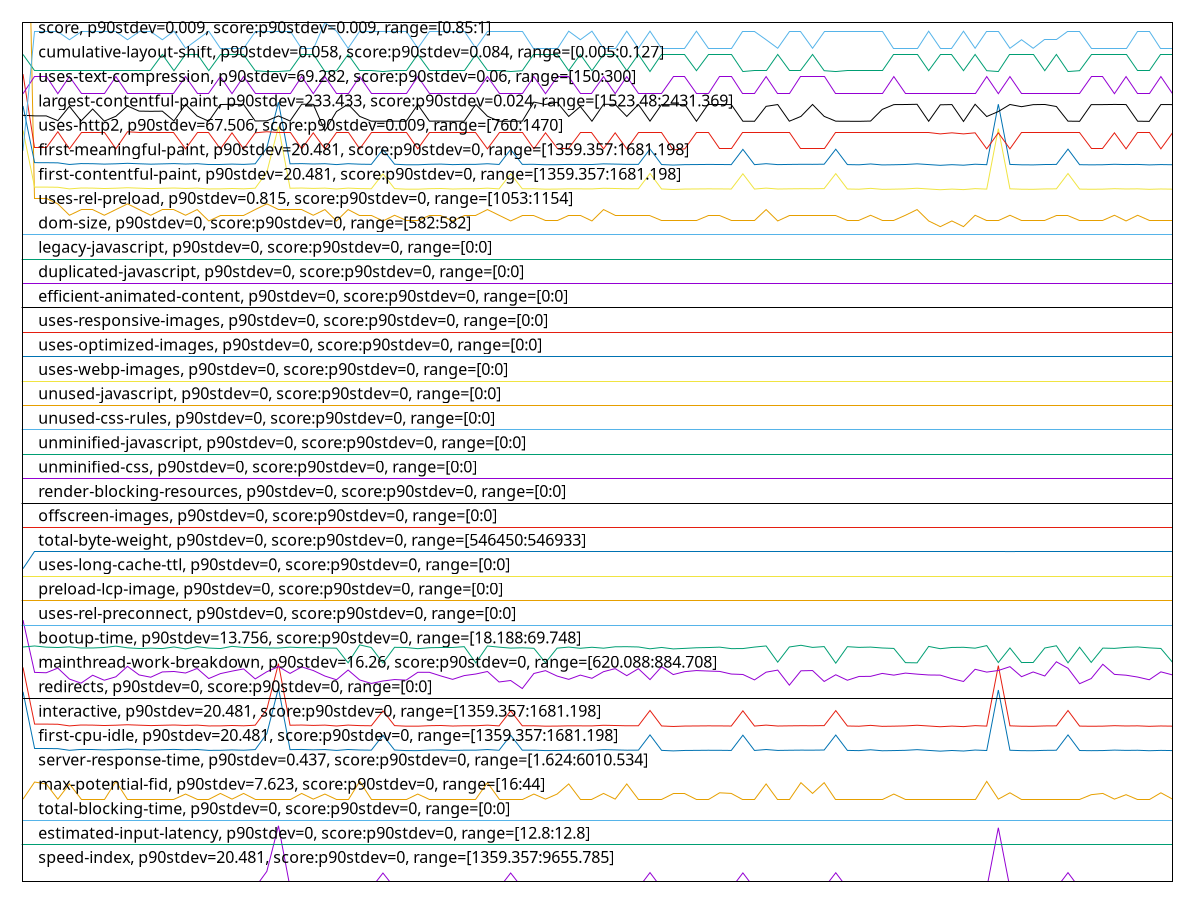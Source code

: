 reset

$speedIndexP90Stdev20481ScoreP90Stdev0Range13593579655785 <<EOF
0 66.33601141217463
1 -0.19239917115129934
2 -0.19397024647502015
3 -0.20009310291302285
4 -0.26690235816686503
5 -0.23048569962790033
6 -0.23537964745379014
7 -0.25196027521840136
8 -0.23910010803634485
9 -0.21959660547468296
10 -0.23766638132221019
11 -0.2544012250695218
12 -0.2426494852630956
13 -0.230596542365463
14 -0.24869764333447542
15 -0.23512663685717783
16 -0.2693119828964985
17 -0.26654814333160814
18 -0.2511506413092448
19 -0.2640373143633319
20 -0.23878685682149126
21 0.41427124382050273
22 2.283469355133697
23 -0.2397531163380755
24 -0.23197243808608548
25 -0.2473313861127746
26 -0.23529531058824915
27 -0.2715408857714099
28 -0.23434109919531743
29 -0.25508555849273584
30 -0.2621264819527305
31 0.34660496537115293
32 -0.25597471001797345
33 -0.2790083128085481
34 -0.27974806760054527
35 -0.25907830666974085
36 -0.2512108819274861
37 -0.2728637697479819
38 -0.2617047976250433
39 -0.2614276907811366
40 -0.2365965079422523
41 -0.2666493475702527
42 0.3480386920852876
43 -0.26174576124544835
44 -0.26045179276563246
45 -0.27878903695815005
46 -0.275198696110996
47 -0.26387827913117334
48 -0.26580356929015103
49 -0.26831439825843084
50 -0.24124708367044612
51 -0.2514036519058571
52 -0.2630855125951257
53 -0.26185419435828194
54 0.36448438086504
55 -0.26986378695958635
56 -0.2910540268319899
57 -0.27358424754214283
58 -0.2700276414412013
59 -0.26548790845057013
60 -0.2674638007288692
61 -0.2726372650233948
62 0.3518900756114878
63 -0.27379147526889014
64 -0.23505916736474575
65 -0.2723432908063792
66 -0.26503489900139776
67 -0.25980119408863267
68 -0.26123492080276556
69 -0.2555602545644753
70 0.3584683511233884
71 -0.2713577542919605
72 -0.28044444914741007
73 -0.24560850443108606
74 -0.28572875617949656
75 -0.27818663077574257
76 -0.2678180155641261
77 -0.24061335236655346
78 -0.2712758270511504
79 -0.3015840869004922
80 -0.2746974941672331
81 -0.29673110269500924
82 -0.25646627346281825
83 -0.2756902595558426
84 2.202281065909885
85 -0.26457225105330906
86 -0.28071432711712774
87 -0.28411671723537246
88 -0.26911921291812746
89 -0.26508550112072093
90 0.36296631728537143
91 -0.2758878487836718
92 -0.28213600570761344
93 -0.27746374335685076
94 -0.25889035594083154
95 -0.2708059502288709
96 -0.2651987534830127
97 -0.28440105295347173
98 -0.2705481203828022
99 -0.27805892066507276
EOF

$estimatedInputLatencyP90Stdev0ScoreP90Stdev0Range128128 <<EOF
0 1.5000000000001847
1 1.5000000000001847
2 1.5000000000001847
3 1.5000000000001847
4 1.5000000000001847
5 1.5000000000001847
6 1.5000000000001847
7 1.5000000000001847
8 1.5000000000001847
9 1.5000000000001847
10 1.5000000000001847
11 1.5000000000001847
12 1.5000000000001847
13 1.5000000000001847
14 1.5000000000001847
15 1.5000000000001847
16 1.5000000000001847
17 1.5000000000001847
18 1.5000000000001847
19 1.5000000000001847
20 1.5000000000001847
21 1.5000000000001847
22 1.5000000000001847
23 1.5000000000001847
24 1.5000000000001847
25 1.5000000000001847
26 1.5000000000001847
27 1.5000000000001847
28 1.5000000000001847
29 1.5000000000001847
30 1.5000000000001847
31 1.5000000000001847
32 1.5000000000001847
33 1.5000000000001847
34 1.5000000000001847
35 1.5000000000001847
36 1.5000000000001847
37 1.5000000000001847
38 1.5000000000001847
39 1.5000000000001847
40 1.5000000000001847
41 1.5000000000001847
42 1.5000000000001847
43 1.5000000000001847
44 1.5000000000001847
45 1.5000000000001847
46 1.5000000000001847
47 1.5000000000001847
48 1.5000000000001847
49 1.5000000000001847
50 1.5000000000001847
51 1.5000000000001847
52 1.5000000000001847
53 1.5000000000001847
54 1.5000000000001847
55 1.5000000000001847
56 1.5000000000001847
57 1.5000000000001847
58 1.5000000000001847
59 1.5000000000001847
60 1.5000000000001847
61 1.5000000000001847
62 1.5000000000001847
63 1.5000000000001847
64 1.5000000000001847
65 1.5000000000001847
66 1.5000000000001847
67 1.5000000000001847
68 1.5000000000001847
69 1.5000000000001847
70 1.5000000000001847
71 1.5000000000001847
72 1.5000000000001847
73 1.5000000000001847
74 1.5000000000001847
75 1.5000000000001847
76 1.5000000000001847
77 1.5000000000001847
78 1.5000000000001847
79 1.5000000000001847
80 1.5000000000001847
81 1.5000000000001847
82 1.5000000000001847
83 1.5000000000001847
84 1.5000000000001847
85 1.5000000000001847
86 1.5000000000001847
87 1.5000000000001847
88 1.5000000000001847
89 1.5000000000001847
90 1.5000000000001847
91 1.5000000000001847
92 1.5000000000001847
93 1.5000000000001847
94 1.5000000000001847
95 1.5000000000001847
96 1.5000000000001847
97 1.5000000000001847
98 1.5000000000001847
99 1.5000000000001847
EOF

$totalBlockingTimeP90Stdev0ScoreP90Stdev0Range00 <<EOF
0 2.5
1 2.5
2 2.5
3 2.5
4 2.5
5 2.5
6 2.5
7 2.5
8 2.5
9 2.5
10 2.5
11 2.5
12 2.5
13 2.5
14 2.5
15 2.5
16 2.5
17 2.5
18 2.5
19 2.5
20 2.5
21 2.5
22 2.5
23 2.5
24 2.5
25 2.5
26 2.5
27 2.5
28 2.5
29 2.5
30 2.5
31 2.5
32 2.5
33 2.5
34 2.5
35 2.5
36 2.5
37 2.5
38 2.5
39 2.5
40 2.5
41 2.5
42 2.5
43 2.5
44 2.5
45 2.5
46 2.5
47 2.5
48 2.5
49 2.5
50 2.5
51 2.5
52 2.5
53 2.5
54 2.5
55 2.5
56 2.5
57 2.5
58 2.5
59 2.5
60 2.5
61 2.5
62 2.5
63 2.5
64 2.5
65 2.5
66 2.5
67 2.5
68 2.5
69 2.5
70 2.5
71 2.5
72 2.5
73 2.5
74 2.5
75 2.5
76 2.5
77 2.5
78 2.5
79 2.5
80 2.5
81 2.5
82 2.5
83 2.5
84 2.5
85 2.5
86 2.5
87 2.5
88 2.5
89 2.5
90 2.5
91 2.5
92 2.5
93 2.5
94 2.5
95 2.5
96 2.5
97 2.5
98 2.5
99 2.5
EOF

$maxPotentialFidP90Stdev7623ScoreP90Stdev0Range1644 <<EOF
0 3.3750370370370373
1 4.075037037037037
2 3.997259259259259
3 3.3750370370370373
4 3.997259259259259
5 3.3750370370370373
6 3.3750370370370373
7 3.3750370370370373
8 4.100962962962963
9 3.3750370370370373
10 3.3750370370370373
11 3.3750370370370373
12 3.3750370370370373
13 3.3750370370370373
14 3.5824444444444445
15 3.3750370370370373
16 3.3750370370370373
17 3.6083703703703702
18 3.3750370370370373
19 3.6083703703703702
20 3.3750370370370373
21 3.3750370370370373
22 3.3750370370370373
23 3.3750370370370373
24 3.6083703703703702
25 3.3750370370370373
26 3.5824444444444445
27 3.3750370370370373
28 3.3750370370370373
29 4.100962962962963
30 3.3750370370370373
31 3.3750370370370373
32 3.3750370370370373
33 3.3750370370370373
34 3.5824444444444445
35 3.3750370370370373
36 3.3750370370370373
37 3.3750370370370373
38 3.3750370370370373
39 3.3750370370370373
40 4.049111111111111
41 3.3750370370370373
42 3.3750370370370373
43 3.3750370370370373
44 3.5824444444444445
45 3.3750370370370373
46 3.5824444444444445
47 3.997259259259259
48 3.3750370370370373
49 3.3750370370370373
50 3.6083703703703702
51 3.3750370370370373
52 3.997259259259259
53 3.3750370370370373
54 3.3750370370370373
55 3.3750370370370373
56 3.6083703703703702
57 3.6083703703703702
58 3.3750370370370373
59 3.3750370370370373
60 3.6342962962962964
61 3.6083703703703702
62 3.3750370370370373
63 3.3750370370370373
64 3.997259259259259
65 3.3750370370370373
66 3.3750370370370373
67 4.049111111111111
68 3.6083703703703702
69 4.049111111111111
70 3.3750370370370373
71 3.3750370370370373
72 3.3750370370370373
73 3.3750370370370373
74 3.3750370370370373
75 3.5824444444444445
76 3.3750370370370373
77 3.3750370370370373
78 3.3750370370370373
79 3.3750370370370373
80 3.3750370370370373
81 3.3750370370370373
82 3.3750370370370373
83 4.100962962962963
84 3.3750370370370373
85 3.6342962962962964
86 3.3750370370370373
87 3.3750370370370373
88 3.3750370370370373
89 3.3750370370370373
90 3.3750370370370373
91 3.3750370370370373
92 3.5565185185185184
93 3.6083703703703702
94 3.3750370370370373
95 3.5565185185185184
96 3.3750370370370373
97 3.3750370370370373
98 3.6342962962962964
99 3.3750370370370373
EOF

$serverResponseTimeP90Stdev0437ScoreP90Stdev0Range16246010534 <<EOF
0 2309.967593023255
1 -18.802174418604647
2 -18.334344961240305
3 -18.501399224806196
4 -18.819616279069763
5 -18.929693798449605
6 -18.715740310077514
7 -18.51767829457364
8 -18.859151162790692
9 -18.822329457364336
10 -18.8920968992248
11 -18.370779069767437
12 -18.78395736434108
13 -18.61380232558139
14 -18.80488759689922
15 -18.764189922480615
16 -18.38008139534883
17 -18.90721317829457
18 -18.61690310077519
19 -18.932019379844956
20 -18.868453488372086
21 -18.730081395348833
22 -18.700624031007745
23 -18.813414728682165
24 -18.958763565891466
25 -18.459151162790693
26 -18.914965116279063
27 -18.980081395348833
28 -19.020779069767435
29 -18.792484496124025
30 -18.654499999999995
31 -18.768841085271312
32 -18.65023643410852
33 -18.42698062015503
34 -18.844810077519373
35 -18.601399224806194
36 -18.6405465116279
37 -18.397910852713174
38 -19.030468992248057
39 -18.92271705426356
40 -18.95411240310077
41 -18.474655038759686
42 -18.804499999999994
43 -18.94791085271317
44 -18.947523255813948
45 -18.717678294573638
46 -18.67814341085271
47 -18.60411240310077
48 -19.008763565891467
49 -18.85953875968992
50 -18.86380232558139
51 -18.882794573643405
52 -18.80488759689922
53 -18.88550775193798
54 -18.946360465116275
55 -18.604887596899218
56 -18.67194186046511
57 -18.847910852713174
58 -18.95992635658914
59 -18.77659302325581
60 -18.82930620155038
61 -18.207600775193793
62 -18.76767829457364
63 -18.21147674418604
64 -18.697523255813948
65 -18.90101162790697
66 -18.826593023255807
67 -18.944422480620148
68 -18.97504263565891
69 -18.908375968992242
70 -18.93550775193798
71 -18.673879844961235
72 -18.778918604651157
73 -19.05023643410852
74 -18.931244186046506
75 -19.034344961240304
76 -18.72194186046511
77 -19.02194186046511
78 -19.029693798449607
79 -18.735120155038754
80 -18.952174418604645
81 -18.933569767441856
82 -18.80023643410852
83 -18.6436472868217
84 -18.806825581395344
85 -18.502949612403096
86 -18.945585271317825
87 -18.932019379844956
88 -18.8467480620155
89 -18.91884108527131
90 -18.573879844961233
91 -18.686670542635653
92 -18.845585271317823
93 -18.85798837209302
94 -18.971554263565885
95 -18.910701550387593
96 -19.067290697674412
97 -18.72504263565891
98 -19.04442248062015
99 -19.03318217054263
EOF

$firstCpuIdleP90Stdev20481ScoreP90Stdev0Range13593571681198 <<EOF
0 7.77198094904792
1 5.449661742617657
2 5.448090667293936
3 5.4419678108559335
4 5.375158555602091
5 5.411575214141056
6 5.406681266315166
7 5.390100638550555
8 5.4029608057326115
9 5.422464308294273
10 5.404394532446746
11 5.387659688699435
12 5.399411428505861
13 5.411464371403493
14 5.393363270434481
15 5.4069342769117785
16 5.372748930872458
17 5.375512770437348
18 5.3909102724597115
19 5.3780235994056245
20 5.403274056947465
21 6.056332157589459
22 7.925530268902653
23 5.402307797430881
24 5.410088475682871
25 5.394729527656182
26 5.406765603180707
27 5.3705200279975465
28 5.407719814573639
29 5.3869753552762205
30 5.379934431816226
31 5.988665879140109
32 5.386086203750983
33 5.363052600960408
34 5.362312846168411
35 5.3829826070992155
36 5.39085003184147
37 5.3691971440209745
38 5.380356116143913
39 5.38063322298782
40 5.405464405826704
41 5.375411566198704
42 5.990099605854244
43 5.380315152523508
44 5.381609121003324
45 5.363271876810806
46 5.36686221765796
47 5.378182634637783
48 5.376257344478805
49 5.3737465155105255
50 5.40081383009851
51 5.390657261863099
52 5.378975401173831
53 5.380206719410674
54 6.006545294633996
55 5.37219712680937
56 5.3510068869369665
57 5.3684766662268135
58 5.372033272327755
59 5.376573005318386
60 5.374597113040087
61 5.3694236487455616
62 5.993950989380444
63 5.368269438500066
64 5.407001746404211
65 5.369717622962577
66 5.377026014767559
67 5.382259719680324
68 5.380825992966191
69 5.386500659204481
70 6.000529264892345
71 5.370703159476996
72 5.361616464621546
73 5.39645240933787
74 5.35633215758946
75 5.363874282993214
76 5.37424289820483
77 5.401447561402403
78 5.370785086717806
79 5.340476826868464
80 5.367363419601723
81 5.345329811073947
82 5.385594640306138
83 5.366370654213114
84 7.844341979678841
85 5.377488662715647
86 5.361346586651829
87 5.357944196533584
88 5.372941700850829
89 5.376975412648235
90 6.005027231054328
91 5.366173064985285
92 5.359924908061343
93 5.364597170412106
94 5.383170557828125
95 5.3712549635400855
96 5.376862160285944
97 5.357659860815485
98 5.371512793386154
99 5.364001993103884
EOF

$interactiveP90Stdev20481ScoreP90Stdev0Range13593571681198 <<EOF
0 8.77198094904792
1 6.449661742617657
2 6.448090667293936
3 6.4419678108559335
4 6.375158555602091
5 6.411575214141056
6 6.406681266315166
7 6.390100638550555
8 6.4029608057326115
9 6.422464308294273
10 6.404394532446746
11 6.387659688699435
12 6.399411428505861
13 6.411464371403493
14 6.393363270434481
15 6.4069342769117785
16 6.372748930872458
17 6.375512770437348
18 6.3909102724597115
19 6.3780235994056245
20 6.403274056947465
21 7.056332157589459
22 8.925530268902653
23 6.402307797430881
24 6.410088475682871
25 6.394729527656182
26 6.406765603180707
27 6.3705200279975465
28 6.407719814573639
29 6.3869753552762205
30 6.379934431816226
31 6.988665879140109
32 6.386086203750983
33 6.363052600960408
34 6.362312846168411
35 6.3829826070992155
36 6.39085003184147
37 6.3691971440209745
38 6.380356116143913
39 6.38063322298782
40 6.405464405826704
41 6.375411566198704
42 6.990099605854244
43 6.380315152523508
44 6.381609121003324
45 6.363271876810806
46 6.36686221765796
47 6.378182634637783
48 6.376257344478805
49 6.3737465155105255
50 6.40081383009851
51 6.390657261863099
52 6.378975401173831
53 6.380206719410674
54 7.006545294633996
55 6.37219712680937
56 6.3510068869369665
57 6.3684766662268135
58 6.372033272327755
59 6.376573005318386
60 6.374597113040087
61 6.3694236487455616
62 6.993950989380444
63 6.368269438500066
64 6.407001746404211
65 6.369717622962577
66 6.377026014767559
67 6.382259719680324
68 6.380825992966191
69 6.386500659204481
70 7.000529264892345
71 6.370703159476996
72 6.361616464621546
73 6.39645240933787
74 6.35633215758946
75 6.363874282993214
76 6.37424289820483
77 6.401447561402403
78 6.370785086717806
79 6.340476826868464
80 6.367363419601723
81 6.345329811073947
82 6.385594640306138
83 6.366370654213114
84 8.844341979678841
85 6.377488662715647
86 6.361346586651829
87 6.357944196533584
88 6.372941700850829
89 6.376975412648235
90 7.005027231054328
91 6.366173064985285
92 6.359924908061343
93 6.364597170412106
94 6.383170557828125
95 6.3712549635400855
96 6.376862160285944
97 6.357659860815485
98 6.371512793386154
99 6.364001993103884
EOF

$redirectsP90Stdev0ScoreP90Stdev0Range00 <<EOF
0 7.5
1 7.5
2 7.5
3 7.5
4 7.5
5 7.5
6 7.5
7 7.5
8 7.5
9 7.5
10 7.5
11 7.5
12 7.5
13 7.5
14 7.5
15 7.5
16 7.5
17 7.5
18 7.5
19 7.5
20 7.5
21 7.5
22 7.5
23 7.5
24 7.5
25 7.5
26 7.5
27 7.5
28 7.5
29 7.5
30 7.5
31 7.5
32 7.5
33 7.5
34 7.5
35 7.5
36 7.5
37 7.5
38 7.5
39 7.5
40 7.5
41 7.5
42 7.5
43 7.5
44 7.5
45 7.5
46 7.5
47 7.5
48 7.5
49 7.5
50 7.5
51 7.5
52 7.5
53 7.5
54 7.5
55 7.5
56 7.5
57 7.5
58 7.5
59 7.5
60 7.5
61 7.5
62 7.5
63 7.5
64 7.5
65 7.5
66 7.5
67 7.5
68 7.5
69 7.5
70 7.5
71 7.5
72 7.5
73 7.5
74 7.5
75 7.5
76 7.5
77 7.5
78 7.5
79 7.5
80 7.5
81 7.5
82 7.5
83 7.5
84 7.5
85 7.5
86 7.5
87 7.5
88 7.5
89 7.5
90 7.5
91 7.5
92 7.5
93 7.5
94 7.5
95 7.5
96 7.5
97 7.5
98 7.5
99 7.5
EOF

$mainthreadWorkBreakdownP90Stdev1626ScoreP90Stdev0Range620088884708 <<EOF
0 10.70854449152542
1 8.567358050847462
2 8.551595338983057
3 8.741552966101697
4 8.293375000000005
5 8.125959745762714
6 8.450281779661019
7 8.245324152542375
8 8.386849576271185
9 8.813586864406783
10 8.462527542372884
11 8.369052966101696
12 8.585324152542375
13 8.603756355932205
14 8.541468220338984
15 8.72756991525424
16 8.313968220338985
17 8.516637711864409
18 8.618544491525425
19 8.709095338983058
20 8.299815677966102
21 8.5919343220339
22 8.80451906779661
23 8.524985169491526
24 8.791976694915256
25 8.64388347457627
26 8.417358050847461
27 8.2644343220339
28 8.663671610169494
29 8.256680084745764
30 8.113586864406784
31 8.214476694915255
32 8.273459745762715
33 8.249815677966101
34 8.570705508474578
35 8.57015466101695
36 8.419222457627123
37 8.281086864406781
38 8.43557838983051
39 8.500917372881359
40 8.603078389830511
41 8.173544491525428
42 8.234561440677966
43 7.905366525423728
44 8.522230932203392
45 8.638375000000003
46 8.41676483050848
47 8.28112923728814
48 8.455959745762712
49 8.325705508474574
50 8.59642584745763
51 8.721213983050848
52 8.43286652542373
53 8.719052966101698
54 8.27100211864407
55 8.79985805084746
56 8.478078389830511
57 8.597230932203392
58 8.641849576271182
59 8.6229936440678
60 8.606891949152544
61 8.49922245762712
62 8.48129872881356
63 8.25964618644068
64 8.575451271186441
65 8.660578389830508
66 8.043247881355935
67 8.631383474576277
68 8.641934322033897
69 8.194561440677965
70 8.46913771186441
71 8.24494279661017
72 8.399603813559331
73 8.404985169491527
74 8.524603813559324
75 8.454434322033903
76 8.53786652542373
77 8.495324152542377
78 8.460705508474579
79 8.454773305084746
80 8.309900423728813
81 8.194603813559324
82 8.694137711864407
83 8.578502118644069
84 8.64456144067797
85 8.801298728813563
86 8.39095974576271
87 8.583968220338985
88 8.419773305084753
89 9.001468220338982
90 8.734688559322034
91 8.103332627118645
92 8.314603813559327
93 8.89858686440678
94 8.485112288135593
95 8.451934322033903
96 8.375663135593221
97 8.265408898305088
98 8.588883474576274
99 8.464095338983055
EOF

$bootupTimeP90Stdev13756ScoreP90Stdev0Range1818869748 <<EOF
0 9.606943219496022
1 9.649184598806366
2 9.600850712864721
3 9.585532410477454
4 9.612223391909815
5 9.566442556366049
6 9.566616627984086
7 9.58756324602122
8 9.642105686339523
9 9.573811588196287
10 9.546076177055703
11 9.561336455570292
12 9.542594744694961
13 9.608451840185676
14 9.53040973143236
15 9.620520805702919
16 9.563657410477454
17 9.54375522214854
18 9.633460129310345
19 9.587911389257295
20 9.58518426724138
21 9.568473391909814
22 9.564585792440319
23 9.600618617374005
24 9.577176972811671
25 9.582979360079575
26 9.5668487234748
27 9.55953771551724
28 8.95858446618037
29 9.69270250331565
30 9.584952171750665
31 8.9507512433687
32 9.594642158488064
33 9.585996601458886
34 9.538475049734748
35 9.578395474137931
36 9.585590434350133
37 9.585532410477454
38 9.621217092175067
39 8.95504500994695
40 9.648198192970822
41 9.600618617374005
42 9.561510527188329
43 9.575494280503978
44 9.553967423740053
45 8.965315235411142
46 9.56023400198939
47 9.603577834880637
48 9.554895805702918
49 9.596034731432361
50 9.558261190318303
51 9.616052967506631
52 9.619128232758621
53 9.608567887931034
54 9.53354302055703
55 9.588607675729444
56 9.529075182360742
57 9.55060203912467
58 9.575552304376659
59 9.584662052387268
60 9.601198856100796
61 9.540331813660478
62 9.543407078912468
63 9.60404202586207
64 9.649938909151194
65 8.985913710212202
66 9.608103696949602
67 9.67744222480106
68 9.590406415782494
69 9.624408405172414
70 8.944774784482759
71 9.620636853448277
72 9.591392821618037
73 9.602997596153847
74 9.566732675729444
75 9.54868725132626
76 8.966127569628648
77 8.957830155835545
78 9.63067498342175
79 9.537488643899204
80 9.58820150862069
81 9.59487425397878
82 9.559131548408487
83 9.664038710212202
84 8.971059598806367
85 9.56748698607427
86 8.970653431697613
87 8.971581813660478
88 9.565862317639258
89 9.657830155835544
90 8.959570872015915
91 9.5973112566313
92 8.975933604111406
93 9.56267100464191
94 9.55060203912467
95 9.590812582891246
96 9.610424651856764
97 9.571258537798409
98 9.547004559018568
99 8.980517490053051
EOF

$usesRelPreconnectP90Stdev0ScoreP90Stdev0Range00 <<EOF
0 10.5
1 10.5
2 10.5
3 10.5
4 10.5
5 10.5
6 10.5
7 10.5
8 10.5
9 10.5
10 10.5
11 10.5
12 10.5
13 10.5
14 10.5
15 10.5
16 10.5
17 10.5
18 10.5
19 10.5
20 10.5
21 10.5
22 10.5
23 10.5
24 10.5
25 10.5
26 10.5
27 10.5
28 10.5
29 10.5
30 10.5
31 10.5
32 10.5
33 10.5
34 10.5
35 10.5
36 10.5
37 10.5
38 10.5
39 10.5
40 10.5
41 10.5
42 10.5
43 10.5
44 10.5
45 10.5
46 10.5
47 10.5
48 10.5
49 10.5
50 10.5
51 10.5
52 10.5
53 10.5
54 10.5
55 10.5
56 10.5
57 10.5
58 10.5
59 10.5
60 10.5
61 10.5
62 10.5
63 10.5
64 10.5
65 10.5
66 10.5
67 10.5
68 10.5
69 10.5
70 10.5
71 10.5
72 10.5
73 10.5
74 10.5
75 10.5
76 10.5
77 10.5
78 10.5
79 10.5
80 10.5
81 10.5
82 10.5
83 10.5
84 10.5
85 10.5
86 10.5
87 10.5
88 10.5
89 10.5
90 10.5
91 10.5
92 10.5
93 10.5
94 10.5
95 10.5
96 10.5
97 10.5
98 10.5
99 10.5
EOF

$preloadLcpImageP90Stdev0ScoreP90Stdev0Range00 <<EOF
0 11.5
1 11.5
2 11.5
3 11.5
4 11.5
5 11.5
6 11.5
7 11.5
8 11.5
9 11.5
10 11.5
11 11.5
12 11.5
13 11.5
14 11.5
15 11.5
16 11.5
17 11.5
18 11.5
19 11.5
20 11.5
21 11.5
22 11.5
23 11.5
24 11.5
25 11.5
26 11.5
27 11.5
28 11.5
29 11.5
30 11.5
31 11.5
32 11.5
33 11.5
34 11.5
35 11.5
36 11.5
37 11.5
38 11.5
39 11.5
40 11.5
41 11.5
42 11.5
43 11.5
44 11.5
45 11.5
46 11.5
47 11.5
48 11.5
49 11.5
50 11.5
51 11.5
52 11.5
53 11.5
54 11.5
55 11.5
56 11.5
57 11.5
58 11.5
59 11.5
60 11.5
61 11.5
62 11.5
63 11.5
64 11.5
65 11.5
66 11.5
67 11.5
68 11.5
69 11.5
70 11.5
71 11.5
72 11.5
73 11.5
74 11.5
75 11.5
76 11.5
77 11.5
78 11.5
79 11.5
80 11.5
81 11.5
82 11.5
83 11.5
84 11.5
85 11.5
86 11.5
87 11.5
88 11.5
89 11.5
90 11.5
91 11.5
92 11.5
93 11.5
94 11.5
95 11.5
96 11.5
97 11.5
98 11.5
99 11.5
EOF

$usesLongCacheTtlP90Stdev0ScoreP90Stdev0Range00 <<EOF
0 12.5
1 12.5
2 12.5
3 12.5
4 12.5
5 12.5
6 12.5
7 12.5
8 12.5
9 12.5
10 12.5
11 12.5
12 12.5
13 12.5
14 12.5
15 12.5
16 12.5
17 12.5
18 12.5
19 12.5
20 12.5
21 12.5
22 12.5
23 12.5
24 12.5
25 12.5
26 12.5
27 12.5
28 12.5
29 12.5
30 12.5
31 12.5
32 12.5
33 12.5
34 12.5
35 12.5
36 12.5
37 12.5
38 12.5
39 12.5
40 12.5
41 12.5
42 12.5
43 12.5
44 12.5
45 12.5
46 12.5
47 12.5
48 12.5
49 12.5
50 12.5
51 12.5
52 12.5
53 12.5
54 12.5
55 12.5
56 12.5
57 12.5
58 12.5
59 12.5
60 12.5
61 12.5
62 12.5
63 12.5
64 12.5
65 12.5
66 12.5
67 12.5
68 12.5
69 12.5
70 12.5
71 12.5
72 12.5
73 12.5
74 12.5
75 12.5
76 12.5
77 12.5
78 12.5
79 12.5
80 12.5
81 12.5
82 12.5
83 12.5
84 12.5
85 12.5
86 12.5
87 12.5
88 12.5
89 12.5
90 12.5
91 12.5
92 12.5
93 12.5
94 12.5
95 12.5
96 12.5
97 12.5
98 12.5
99 12.5
EOF

$totalByteWeightP90Stdev0ScoreP90Stdev0Range546450546933 <<EOF
0 12.816942028985522
1 13.506797101449251
2 13.506797101449251
3 13.506797101449251
4 13.506797101449251
5 13.506797101449251
6 13.506797101449251
7 13.506797101449251
8 13.506797101449251
9 13.506797101449251
10 13.506797101449251
11 13.506797101449251
12 13.506797101449251
13 13.506797101449251
14 13.506797101449251
15 13.506797101449251
16 13.506797101449251
17 13.506797101449251
18 13.506797101449251
19 13.506797101449251
20 13.506797101449251
21 13.506797101449251
22 13.506797101449251
23 13.506797101449251
24 13.506797101449251
25 13.506797101449251
26 13.506797101449251
27 13.506797101449251
28 13.506797101449251
29 13.506797101449251
30 13.506797101449251
31 13.506797101449251
32 13.506797101449251
33 13.506797101449251
34 13.506797101449251
35 13.506797101449251
36 13.506797101449251
37 13.506797101449251
38 13.506797101449251
39 13.506797101449251
40 13.506797101449251
41 13.506797101449251
42 13.506797101449251
43 13.506797101449251
44 13.506797101449251
45 13.506797101449251
46 13.506797101449251
47 13.506797101449251
48 13.506797101449251
49 13.506797101449251
50 13.506797101449251
51 13.506797101449251
52 13.506797101449251
53 13.506797101449251
54 13.506797101449251
55 13.506797101449251
56 13.506797101449251
57 13.506797101449251
58 13.506797101449251
59 13.506797101449251
60 13.506797101449251
61 13.506797101449251
62 13.506797101449251
63 13.506797101449251
64 13.506797101449251
65 13.506797101449251
66 13.506797101449251
67 13.506797101449251
68 13.506797101449251
69 13.506797101449251
70 13.506797101449251
71 13.506797101449251
72 13.506797101449251
73 13.506797101449251
74 13.506797101449251
75 13.506797101449251
76 13.506797101449251
77 13.506797101449251
78 13.506797101449251
79 13.506797101449251
80 13.506797101449251
81 13.506797101449251
82 13.506797101449251
83 13.506797101449251
84 13.506797101449251
85 13.516942028985454
86 13.506797101449251
87 13.506797101449251
88 13.506797101449251
89 13.506797101449251
90 13.506797101449251
91 13.506797101449251
92 13.506797101449251
93 13.506797101449251
94 13.506797101449251
95 13.506797101449251
96 13.506797101449251
97 13.506797101449251
98 13.506797101449251
99 13.506797101449251
EOF

$offscreenImagesP90Stdev0ScoreP90Stdev0Range00 <<EOF
0 14.5
1 14.5
2 14.5
3 14.5
4 14.5
5 14.5
6 14.5
7 14.5
8 14.5
9 14.5
10 14.5
11 14.5
12 14.5
13 14.5
14 14.5
15 14.5
16 14.5
17 14.5
18 14.5
19 14.5
20 14.5
21 14.5
22 14.5
23 14.5
24 14.5
25 14.5
26 14.5
27 14.5
28 14.5
29 14.5
30 14.5
31 14.5
32 14.5
33 14.5
34 14.5
35 14.5
36 14.5
37 14.5
38 14.5
39 14.5
40 14.5
41 14.5
42 14.5
43 14.5
44 14.5
45 14.5
46 14.5
47 14.5
48 14.5
49 14.5
50 14.5
51 14.5
52 14.5
53 14.5
54 14.5
55 14.5
56 14.5
57 14.5
58 14.5
59 14.5
60 14.5
61 14.5
62 14.5
63 14.5
64 14.5
65 14.5
66 14.5
67 14.5
68 14.5
69 14.5
70 14.5
71 14.5
72 14.5
73 14.5
74 14.5
75 14.5
76 14.5
77 14.5
78 14.5
79 14.5
80 14.5
81 14.5
82 14.5
83 14.5
84 14.5
85 14.5
86 14.5
87 14.5
88 14.5
89 14.5
90 14.5
91 14.5
92 14.5
93 14.5
94 14.5
95 14.5
96 14.5
97 14.5
98 14.5
99 14.5
EOF

$renderBlockingResourcesP90Stdev0ScoreP90Stdev0Range00 <<EOF
0 15.5
1 15.5
2 15.5
3 15.5
4 15.5
5 15.5
6 15.5
7 15.5
8 15.5
9 15.5
10 15.5
11 15.5
12 15.5
13 15.5
14 15.5
15 15.5
16 15.5
17 15.5
18 15.5
19 15.5
20 15.5
21 15.5
22 15.5
23 15.5
24 15.5
25 15.5
26 15.5
27 15.5
28 15.5
29 15.5
30 15.5
31 15.5
32 15.5
33 15.5
34 15.5
35 15.5
36 15.5
37 15.5
38 15.5
39 15.5
40 15.5
41 15.5
42 15.5
43 15.5
44 15.5
45 15.5
46 15.5
47 15.5
48 15.5
49 15.5
50 15.5
51 15.5
52 15.5
53 15.5
54 15.5
55 15.5
56 15.5
57 15.5
58 15.5
59 15.5
60 15.5
61 15.5
62 15.5
63 15.5
64 15.5
65 15.5
66 15.5
67 15.5
68 15.5
69 15.5
70 15.5
71 15.5
72 15.5
73 15.5
74 15.5
75 15.5
76 15.5
77 15.5
78 15.5
79 15.5
80 15.5
81 15.5
82 15.5
83 15.5
84 15.5
85 15.5
86 15.5
87 15.5
88 15.5
89 15.5
90 15.5
91 15.5
92 15.5
93 15.5
94 15.5
95 15.5
96 15.5
97 15.5
98 15.5
99 15.5
EOF

$unminifiedCssP90Stdev0ScoreP90Stdev0Range00 <<EOF
0 16.5
1 16.5
2 16.5
3 16.5
4 16.5
5 16.5
6 16.5
7 16.5
8 16.5
9 16.5
10 16.5
11 16.5
12 16.5
13 16.5
14 16.5
15 16.5
16 16.5
17 16.5
18 16.5
19 16.5
20 16.5
21 16.5
22 16.5
23 16.5
24 16.5
25 16.5
26 16.5
27 16.5
28 16.5
29 16.5
30 16.5
31 16.5
32 16.5
33 16.5
34 16.5
35 16.5
36 16.5
37 16.5
38 16.5
39 16.5
40 16.5
41 16.5
42 16.5
43 16.5
44 16.5
45 16.5
46 16.5
47 16.5
48 16.5
49 16.5
50 16.5
51 16.5
52 16.5
53 16.5
54 16.5
55 16.5
56 16.5
57 16.5
58 16.5
59 16.5
60 16.5
61 16.5
62 16.5
63 16.5
64 16.5
65 16.5
66 16.5
67 16.5
68 16.5
69 16.5
70 16.5
71 16.5
72 16.5
73 16.5
74 16.5
75 16.5
76 16.5
77 16.5
78 16.5
79 16.5
80 16.5
81 16.5
82 16.5
83 16.5
84 16.5
85 16.5
86 16.5
87 16.5
88 16.5
89 16.5
90 16.5
91 16.5
92 16.5
93 16.5
94 16.5
95 16.5
96 16.5
97 16.5
98 16.5
99 16.5
EOF

$unminifiedJavascriptP90Stdev0ScoreP90Stdev0Range00 <<EOF
0 17.5
1 17.5
2 17.5
3 17.5
4 17.5
5 17.5
6 17.5
7 17.5
8 17.5
9 17.5
10 17.5
11 17.5
12 17.5
13 17.5
14 17.5
15 17.5
16 17.5
17 17.5
18 17.5
19 17.5
20 17.5
21 17.5
22 17.5
23 17.5
24 17.5
25 17.5
26 17.5
27 17.5
28 17.5
29 17.5
30 17.5
31 17.5
32 17.5
33 17.5
34 17.5
35 17.5
36 17.5
37 17.5
38 17.5
39 17.5
40 17.5
41 17.5
42 17.5
43 17.5
44 17.5
45 17.5
46 17.5
47 17.5
48 17.5
49 17.5
50 17.5
51 17.5
52 17.5
53 17.5
54 17.5
55 17.5
56 17.5
57 17.5
58 17.5
59 17.5
60 17.5
61 17.5
62 17.5
63 17.5
64 17.5
65 17.5
66 17.5
67 17.5
68 17.5
69 17.5
70 17.5
71 17.5
72 17.5
73 17.5
74 17.5
75 17.5
76 17.5
77 17.5
78 17.5
79 17.5
80 17.5
81 17.5
82 17.5
83 17.5
84 17.5
85 17.5
86 17.5
87 17.5
88 17.5
89 17.5
90 17.5
91 17.5
92 17.5
93 17.5
94 17.5
95 17.5
96 17.5
97 17.5
98 17.5
99 17.5
EOF

$unusedCssRulesP90Stdev0ScoreP90Stdev0Range00 <<EOF
0 18.5
1 18.5
2 18.5
3 18.5
4 18.5
5 18.5
6 18.5
7 18.5
8 18.5
9 18.5
10 18.5
11 18.5
12 18.5
13 18.5
14 18.5
15 18.5
16 18.5
17 18.5
18 18.5
19 18.5
20 18.5
21 18.5
22 18.5
23 18.5
24 18.5
25 18.5
26 18.5
27 18.5
28 18.5
29 18.5
30 18.5
31 18.5
32 18.5
33 18.5
34 18.5
35 18.5
36 18.5
37 18.5
38 18.5
39 18.5
40 18.5
41 18.5
42 18.5
43 18.5
44 18.5
45 18.5
46 18.5
47 18.5
48 18.5
49 18.5
50 18.5
51 18.5
52 18.5
53 18.5
54 18.5
55 18.5
56 18.5
57 18.5
58 18.5
59 18.5
60 18.5
61 18.5
62 18.5
63 18.5
64 18.5
65 18.5
66 18.5
67 18.5
68 18.5
69 18.5
70 18.5
71 18.5
72 18.5
73 18.5
74 18.5
75 18.5
76 18.5
77 18.5
78 18.5
79 18.5
80 18.5
81 18.5
82 18.5
83 18.5
84 18.5
85 18.5
86 18.5
87 18.5
88 18.5
89 18.5
90 18.5
91 18.5
92 18.5
93 18.5
94 18.5
95 18.5
96 18.5
97 18.5
98 18.5
99 18.5
EOF

$unusedJavascriptP90Stdev0ScoreP90Stdev0Range00 <<EOF
0 19.5
1 19.5
2 19.5
3 19.5
4 19.5
5 19.5
6 19.5
7 19.5
8 19.5
9 19.5
10 19.5
11 19.5
12 19.5
13 19.5
14 19.5
15 19.5
16 19.5
17 19.5
18 19.5
19 19.5
20 19.5
21 19.5
22 19.5
23 19.5
24 19.5
25 19.5
26 19.5
27 19.5
28 19.5
29 19.5
30 19.5
31 19.5
32 19.5
33 19.5
34 19.5
35 19.5
36 19.5
37 19.5
38 19.5
39 19.5
40 19.5
41 19.5
42 19.5
43 19.5
44 19.5
45 19.5
46 19.5
47 19.5
48 19.5
49 19.5
50 19.5
51 19.5
52 19.5
53 19.5
54 19.5
55 19.5
56 19.5
57 19.5
58 19.5
59 19.5
60 19.5
61 19.5
62 19.5
63 19.5
64 19.5
65 19.5
66 19.5
67 19.5
68 19.5
69 19.5
70 19.5
71 19.5
72 19.5
73 19.5
74 19.5
75 19.5
76 19.5
77 19.5
78 19.5
79 19.5
80 19.5
81 19.5
82 19.5
83 19.5
84 19.5
85 19.5
86 19.5
87 19.5
88 19.5
89 19.5
90 19.5
91 19.5
92 19.5
93 19.5
94 19.5
95 19.5
96 19.5
97 19.5
98 19.5
99 19.5
EOF

$usesWebpImagesP90Stdev0ScoreP90Stdev0Range00 <<EOF
0 20.5
1 20.5
2 20.5
3 20.5
4 20.5
5 20.5
6 20.5
7 20.5
8 20.5
9 20.5
10 20.5
11 20.5
12 20.5
13 20.5
14 20.5
15 20.5
16 20.5
17 20.5
18 20.5
19 20.5
20 20.5
21 20.5
22 20.5
23 20.5
24 20.5
25 20.5
26 20.5
27 20.5
28 20.5
29 20.5
30 20.5
31 20.5
32 20.5
33 20.5
34 20.5
35 20.5
36 20.5
37 20.5
38 20.5
39 20.5
40 20.5
41 20.5
42 20.5
43 20.5
44 20.5
45 20.5
46 20.5
47 20.5
48 20.5
49 20.5
50 20.5
51 20.5
52 20.5
53 20.5
54 20.5
55 20.5
56 20.5
57 20.5
58 20.5
59 20.5
60 20.5
61 20.5
62 20.5
63 20.5
64 20.5
65 20.5
66 20.5
67 20.5
68 20.5
69 20.5
70 20.5
71 20.5
72 20.5
73 20.5
74 20.5
75 20.5
76 20.5
77 20.5
78 20.5
79 20.5
80 20.5
81 20.5
82 20.5
83 20.5
84 20.5
85 20.5
86 20.5
87 20.5
88 20.5
89 20.5
90 20.5
91 20.5
92 20.5
93 20.5
94 20.5
95 20.5
96 20.5
97 20.5
98 20.5
99 20.5
EOF

$usesOptimizedImagesP90Stdev0ScoreP90Stdev0Range00 <<EOF
0 21.5
1 21.5
2 21.5
3 21.5
4 21.5
5 21.5
6 21.5
7 21.5
8 21.5
9 21.5
10 21.5
11 21.5
12 21.5
13 21.5
14 21.5
15 21.5
16 21.5
17 21.5
18 21.5
19 21.5
20 21.5
21 21.5
22 21.5
23 21.5
24 21.5
25 21.5
26 21.5
27 21.5
28 21.5
29 21.5
30 21.5
31 21.5
32 21.5
33 21.5
34 21.5
35 21.5
36 21.5
37 21.5
38 21.5
39 21.5
40 21.5
41 21.5
42 21.5
43 21.5
44 21.5
45 21.5
46 21.5
47 21.5
48 21.5
49 21.5
50 21.5
51 21.5
52 21.5
53 21.5
54 21.5
55 21.5
56 21.5
57 21.5
58 21.5
59 21.5
60 21.5
61 21.5
62 21.5
63 21.5
64 21.5
65 21.5
66 21.5
67 21.5
68 21.5
69 21.5
70 21.5
71 21.5
72 21.5
73 21.5
74 21.5
75 21.5
76 21.5
77 21.5
78 21.5
79 21.5
80 21.5
81 21.5
82 21.5
83 21.5
84 21.5
85 21.5
86 21.5
87 21.5
88 21.5
89 21.5
90 21.5
91 21.5
92 21.5
93 21.5
94 21.5
95 21.5
96 21.5
97 21.5
98 21.5
99 21.5
EOF

$usesResponsiveImagesP90Stdev0ScoreP90Stdev0Range00 <<EOF
0 22.5
1 22.5
2 22.5
3 22.5
4 22.5
5 22.5
6 22.5
7 22.5
8 22.5
9 22.5
10 22.5
11 22.5
12 22.5
13 22.5
14 22.5
15 22.5
16 22.5
17 22.5
18 22.5
19 22.5
20 22.5
21 22.5
22 22.5
23 22.5
24 22.5
25 22.5
26 22.5
27 22.5
28 22.5
29 22.5
30 22.5
31 22.5
32 22.5
33 22.5
34 22.5
35 22.5
36 22.5
37 22.5
38 22.5
39 22.5
40 22.5
41 22.5
42 22.5
43 22.5
44 22.5
45 22.5
46 22.5
47 22.5
48 22.5
49 22.5
50 22.5
51 22.5
52 22.5
53 22.5
54 22.5
55 22.5
56 22.5
57 22.5
58 22.5
59 22.5
60 22.5
61 22.5
62 22.5
63 22.5
64 22.5
65 22.5
66 22.5
67 22.5
68 22.5
69 22.5
70 22.5
71 22.5
72 22.5
73 22.5
74 22.5
75 22.5
76 22.5
77 22.5
78 22.5
79 22.5
80 22.5
81 22.5
82 22.5
83 22.5
84 22.5
85 22.5
86 22.5
87 22.5
88 22.5
89 22.5
90 22.5
91 22.5
92 22.5
93 22.5
94 22.5
95 22.5
96 22.5
97 22.5
98 22.5
99 22.5
EOF

$efficientAnimatedContentP90Stdev0ScoreP90Stdev0Range00 <<EOF
0 23.5
1 23.5
2 23.5
3 23.5
4 23.5
5 23.5
6 23.5
7 23.5
8 23.5
9 23.5
10 23.5
11 23.5
12 23.5
13 23.5
14 23.5
15 23.5
16 23.5
17 23.5
18 23.5
19 23.5
20 23.5
21 23.5
22 23.5
23 23.5
24 23.5
25 23.5
26 23.5
27 23.5
28 23.5
29 23.5
30 23.5
31 23.5
32 23.5
33 23.5
34 23.5
35 23.5
36 23.5
37 23.5
38 23.5
39 23.5
40 23.5
41 23.5
42 23.5
43 23.5
44 23.5
45 23.5
46 23.5
47 23.5
48 23.5
49 23.5
50 23.5
51 23.5
52 23.5
53 23.5
54 23.5
55 23.5
56 23.5
57 23.5
58 23.5
59 23.5
60 23.5
61 23.5
62 23.5
63 23.5
64 23.5
65 23.5
66 23.5
67 23.5
68 23.5
69 23.5
70 23.5
71 23.5
72 23.5
73 23.5
74 23.5
75 23.5
76 23.5
77 23.5
78 23.5
79 23.5
80 23.5
81 23.5
82 23.5
83 23.5
84 23.5
85 23.5
86 23.5
87 23.5
88 23.5
89 23.5
90 23.5
91 23.5
92 23.5
93 23.5
94 23.5
95 23.5
96 23.5
97 23.5
98 23.5
99 23.5
EOF

$duplicatedJavascriptP90Stdev0ScoreP90Stdev0Range00 <<EOF
0 24.5
1 24.5
2 24.5
3 24.5
4 24.5
5 24.5
6 24.5
7 24.5
8 24.5
9 24.5
10 24.5
11 24.5
12 24.5
13 24.5
14 24.5
15 24.5
16 24.5
17 24.5
18 24.5
19 24.5
20 24.5
21 24.5
22 24.5
23 24.5
24 24.5
25 24.5
26 24.5
27 24.5
28 24.5
29 24.5
30 24.5
31 24.5
32 24.5
33 24.5
34 24.5
35 24.5
36 24.5
37 24.5
38 24.5
39 24.5
40 24.5
41 24.5
42 24.5
43 24.5
44 24.5
45 24.5
46 24.5
47 24.5
48 24.5
49 24.5
50 24.5
51 24.5
52 24.5
53 24.5
54 24.5
55 24.5
56 24.5
57 24.5
58 24.5
59 24.5
60 24.5
61 24.5
62 24.5
63 24.5
64 24.5
65 24.5
66 24.5
67 24.5
68 24.5
69 24.5
70 24.5
71 24.5
72 24.5
73 24.5
74 24.5
75 24.5
76 24.5
77 24.5
78 24.5
79 24.5
80 24.5
81 24.5
82 24.5
83 24.5
84 24.5
85 24.5
86 24.5
87 24.5
88 24.5
89 24.5
90 24.5
91 24.5
92 24.5
93 24.5
94 24.5
95 24.5
96 24.5
97 24.5
98 24.5
99 24.5
EOF

$legacyJavascriptP90Stdev0ScoreP90Stdev0Range00 <<EOF
0 25.5
1 25.5
2 25.5
3 25.5
4 25.5
5 25.5
6 25.5
7 25.5
8 25.5
9 25.5
10 25.5
11 25.5
12 25.5
13 25.5
14 25.5
15 25.5
16 25.5
17 25.5
18 25.5
19 25.5
20 25.5
21 25.5
22 25.5
23 25.5
24 25.5
25 25.5
26 25.5
27 25.5
28 25.5
29 25.5
30 25.5
31 25.5
32 25.5
33 25.5
34 25.5
35 25.5
36 25.5
37 25.5
38 25.5
39 25.5
40 25.5
41 25.5
42 25.5
43 25.5
44 25.5
45 25.5
46 25.5
47 25.5
48 25.5
49 25.5
50 25.5
51 25.5
52 25.5
53 25.5
54 25.5
55 25.5
56 25.5
57 25.5
58 25.5
59 25.5
60 25.5
61 25.5
62 25.5
63 25.5
64 25.5
65 25.5
66 25.5
67 25.5
68 25.5
69 25.5
70 25.5
71 25.5
72 25.5
73 25.5
74 25.5
75 25.5
76 25.5
77 25.5
78 25.5
79 25.5
80 25.5
81 25.5
82 25.5
83 25.5
84 25.5
85 25.5
86 25.5
87 25.5
88 25.5
89 25.5
90 25.5
91 25.5
92 25.5
93 25.5
94 25.5
95 25.5
96 25.5
97 25.5
98 25.5
99 25.5
EOF

$domSizeP90Stdev0ScoreP90Stdev0Range582582 <<EOF
0 26.5
1 26.5
2 26.5
3 26.5
4 26.5
5 26.5
6 26.5
7 26.5
8 26.5
9 26.5
10 26.5
11 26.5
12 26.5
13 26.5
14 26.5
15 26.5
16 26.5
17 26.5
18 26.5
19 26.5
20 26.5
21 26.5
22 26.5
23 26.5
24 26.5
25 26.5
26 26.5
27 26.5
28 26.5
29 26.5
30 26.5
31 26.5
32 26.5
33 26.5
34 26.5
35 26.5
36 26.5
37 26.5
38 26.5
39 26.5
40 26.5
41 26.5
42 26.5
43 26.5
44 26.5
45 26.5
46 26.5
47 26.5
48 26.5
49 26.5
50 26.5
51 26.5
52 26.5
53 26.5
54 26.5
55 26.5
56 26.5
57 26.5
58 26.5
59 26.5
60 26.5
61 26.5
62 26.5
63 26.5
64 26.5
65 26.5
66 26.5
67 26.5
68 26.5
69 26.5
70 26.5
71 26.5
72 26.5
73 26.5
74 26.5
75 26.5
76 26.5
77 26.5
78 26.5
79 26.5
80 26.5
81 26.5
82 26.5
83 26.5
84 26.5
85 26.5
86 26.5
87 26.5
88 26.5
89 26.5
90 26.5
91 26.5
92 26.5
93 26.5
94 26.5
95 26.5
96 26.5
97 26.5
98 26.5
99 26.5
EOF

$usesRelPreloadP90Stdev0815ScoreP90Stdev0Range10531154 <<EOF
0 50.39466666666664
1 27.99466666666663
2 27.99466666666663
3 27.761333333333283
4 27.294666666666615
5 27.527999999999963
6 27.527999999999963
7 27.294666666666615
8 27.527999999999963
9 27.761333333333283
10 27.527999999999963
11 27.294666666666615
12 27.527999999999963
13 27.527999999999963
14 27.294666666666615
15 27.527999999999963
16 27.061333333333295
17 27.294666666666615
18 27.294666666666615
19 27.294666666666615
20 27.527999999999963
21 27.761333333333283
22 27.527999999999963
23 27.527999999999963
24 27.527999999999963
25 27.294666666666615
26 27.527999999999963
27 27.061333333333295
28 27.527999999999963
29 27.294666666666615
30 27.294666666666615
31 27.061333333333295
32 27.294666666666615
33 27.061333333333295
34 27.061333333333295
35 27.294666666666615
36 27.294666666666615
37 27.061333333333295
38 27.294666666666615
39 27.294666666666615
40 27.527999999999963
41 27.294666666666615
42 27.061333333333295
43 27.294666666666615
44 27.294666666666615
45 27.061333333333295
46 27.061333333333295
47 27.294666666666615
48 27.294666666666615
49 27.061333333333295
50 27.527999999999963
51 27.294666666666615
52 27.294666666666615
53 27.294666666666615
54 27.294666666666615
55 27.061333333333295
56 27.061333333333295
57 27.061333333333295
58 27.061333333333295
59 27.294666666666615
60 27.294666666666615
61 27.061333333333295
62 27.061333333333295
63 27.061333333333295
64 27.527999999999963
65 27.061333333333295
66 27.294666666666615
67 27.294666666666615
68 27.294666666666615
69 27.294666666666615
70 27.294666666666615
71 27.061333333333295
72 27.061333333333295
73 27.294666666666615
74 27.061333333333295
75 27.061333333333295
76 27.294666666666615
77 27.527999999999963
78 27.061333333333295
79 26.827999999999975
80 27.061333333333295
81 26.827999999999975
82 27.294666666666615
83 27.061333333333295
84 27.061333333333295
85 27.294666666666615
86 27.061333333333295
87 27.061333333333295
88 27.061333333333295
89 27.294666666666615
90 27.294666666666615
91 27.061333333333295
92 27.061333333333295
93 27.061333333333295
94 27.294666666666615
95 27.061333333333295
96 27.294666666666615
97 27.061333333333295
98 27.061333333333295
99 27.061333333333295
EOF

$firstContentfulPaintP90Stdev20481ScoreP90Stdev0Range13593571681198 <<EOF
0 30.771980949047922
1 28.449661742617657
2 28.44809066729394
3 28.441967810855935
4 28.37515855560209
5 28.41157521414106
6 28.406681266315168
7 28.390100638550557
8 28.40296080573261
9 28.422464308294273
10 28.404394532446748
11 28.387659688699436
12 28.399411428505864
13 28.411464371403497
14 28.393363270434484
15 28.40693427691178
16 28.37274893087246
17 28.37551277043735
18 28.390910272459713
19 28.378023599405626
20 28.403274056947467
21 29.05633215758946
22 30.925530268902655
23 28.402307797430883
24 28.410088475682873
25 28.39472952765618
26 28.40676560318071
27 28.37052002799755
28 28.40771981457364
29 28.38697535527622
30 28.379934431816228
31 28.98866587914011
32 28.386086203750985
33 28.36305260096041
34 28.362312846168415
35 28.382982607099215
36 28.390850031841474
37 28.369197144020976
38 28.380356116143915
39 28.38063322298782
40 28.405464405826706
41 28.375411566198707
42 28.990099605854247
43 28.380315152523508
44 28.381609121003326
45 28.363271876810806
46 28.36686221765796
47 28.378182634637785
48 28.37625734447881
49 28.373746515510526
50 28.400813830098514
51 28.3906572618631
52 28.378975401173832
53 28.380206719410676
54 29.006545294633998
55 28.372197126809372
56 28.35100688693697
57 28.368476666226815
58 28.372033272327755
59 28.376573005318388
60 28.37459711304009
61 28.369423648745563
62 28.993950989380444
63 28.368269438500068
64 28.407001746404212
65 28.36971762296258
66 28.37702601476756
67 28.382259719680327
68 28.380825992966194
69 28.386500659204483
70 29.000529264892347
71 28.370703159476996
72 28.361616464621548
73 28.396452409337872
74 28.356332157589463
75 28.363874282993216
76 28.374242898204834
77 28.401447561402406
78 28.37078508671781
79 28.340476826868468
80 28.367363419601723
81 28.34532981107395
82 28.385594640306138
83 28.366370654213114
84 30.844341979678845
85 28.37748866271565
86 28.36134658665183
87 28.357944196533587
88 28.37294170085083
89 28.376975412648235
90 29.005027231054328
91 28.366173064985286
92 28.359924908061345
93 28.364597170412107
94 28.383170557828127
95 28.37125496354009
96 28.376862160285945
97 28.357659860815488
98 28.371512793386156
99 28.364001993103884
EOF

$firstMeaningfulPaintP90Stdev20481ScoreP90Stdev0Range13593571681198 <<EOF
0 31.771980949047922
1 29.449661742617657
2 29.44809066729394
3 29.441967810855935
4 29.37515855560209
5 29.41157521414106
6 29.406681266315168
7 29.390100638550557
8 29.40296080573261
9 29.422464308294273
10 29.404394532446748
11 29.387659688699436
12 29.399411428505864
13 29.411464371403497
14 29.393363270434484
15 29.40693427691178
16 29.37274893087246
17 29.37551277043735
18 29.390910272459713
19 29.378023599405626
20 29.403274056947467
21 30.05633215758946
22 31.925530268902655
23 29.402307797430883
24 29.410088475682873
25 29.39472952765618
26 29.40676560318071
27 29.37052002799755
28 29.40771981457364
29 29.38697535527622
30 29.379934431816228
31 29.98866587914011
32 29.386086203750985
33 29.36305260096041
34 29.362312846168415
35 29.382982607099215
36 29.390850031841474
37 29.369197144020976
38 29.380356116143915
39 29.38063322298782
40 29.405464405826706
41 29.375411566198707
42 29.990099605854247
43 29.380315152523508
44 29.381609121003326
45 29.363271876810806
46 29.36686221765796
47 29.378182634637785
48 29.37625734447881
49 29.373746515510526
50 29.400813830098514
51 29.3906572618631
52 29.378975401173832
53 29.380206719410676
54 30.006545294633998
55 29.372197126809372
56 29.35100688693697
57 29.368476666226815
58 29.372033272327755
59 29.376573005318388
60 29.37459711304009
61 29.369423648745563
62 29.993950989380444
63 29.368269438500068
64 29.407001746404212
65 29.36971762296258
66 29.37702601476756
67 29.382259719680327
68 29.380825992966194
69 29.386500659204483
70 30.000529264892347
71 29.370703159476996
72 29.361616464621548
73 29.396452409337872
74 29.356332157589463
75 29.363874282993216
76 29.374242898204834
77 29.401447561402406
78 29.37078508671781
79 29.340476826868468
80 29.367363419601723
81 29.34532981107395
82 29.385594640306138
83 29.366370654213114
84 31.844341979678845
85 29.37748866271565
86 29.36134658665183
87 29.357944196533587
88 29.37294170085083
89 29.376975412648235
90 30.005027231054328
91 29.366173064985286
92 29.359924908061345
93 29.364597170412107
94 29.383170557828127
95 29.37125496354009
96 29.376862160285945
97 29.357659860815488
98 29.371512793386156
99 29.364001993103884
EOF

$usesHttp2P90Stdev67506ScoreP90Stdev0009Range7601470 <<EOF
0 33.0781875
1 30.0594375
2 30.0594375
3 30.7156875
4 30.0156875
5 30.6719375
6 30.6719375
7 30.6719375
8 30.0156875
9 30.7156875
10 30.6719375
11 30.6719375
12 30.6719375
13 30.6719375
14 30.0156875
15 30.6719375
16 30.6719375
17 30.0156875
18 30.6719375
19 30.0156875
20 30.6719375
21 30.7156875
22 30.6719375
23 30.6719375
24 30.0156875
25 30.6719375
26 30.0156875
27 30.6719375
28 30.6719375
29 30.0156875
30 30.6719375
31 30.6719375
32 30.6719375
33 30.6719375
34 30.0156875
35 30.6719375
36 30.6719375
37 30.6719375
38 30.6719375
39 30.6719375
40 30.0156875
41 30.6719375
42 30.6719375
43 30.6719375
44 30.0156875
45 30.6719375
46 30.0156875
47 30.0156875
48 30.6719375
49 30.6719375
50 30.0156875
51 30.6719375
52 30.0156875
53 30.6719375
54 30.6719375
55 30.6719375
56 29.9719375
57 30.0156875
58 30.6719375
59 30.6719375
60 30.0156875
61 30.0156875
62 30.6719375
63 30.6719375
64 30.6719375
65 30.6719375
66 30.6719375
67 30.0156875
68 30.0156875
69 30.0156875
70 30.6719375
71 30.6719375
72 30.6719375
73 30.6719375
74 30.6719375
75 30.6719375
76 30.6719375
77 30.6719375
78 30.6719375
79 30.6281875
80 30.6719375
81 30.6281875
82 30.6719375
83 30.0156875
84 30.6719375
85 30.0156875
86 30.6719375
87 30.6719375
88 30.6719375
89 30.6719375
90 30.6719375
91 30.6719375
92 30.0156875
93 30.0156875
94 30.6719375
95 30.0156875
96 30.6719375
97 30.6719375
98 30.0156875
99 30.6719375
EOF

$largestContentfulPaintP90Stdev233433ScoreP90Stdev0024Range1523482431369 <<EOF
0 31.389731946374965
1 31.366123319861202
2 31.365615677229457
3 31.168989024063343
4 31.757299599617824
5 31.159168630636596
6 31.648014275687913
7 31.152229809878712
8 31.35103340905459
9 31.77201980851803
10 31.561124011325933
11 31.553914240206318
12 31.558977170911916
13 31.159132815358895
14 31.838000633626393
15 31.35994362727196
16 31.146623161732673
17 31.83175216532273
18 31.837141975320083
19 31.83263106704687
20 31.156486377774062
21 31.164146954236898
22 31.363237335165373
23 31.156174161983678
24 31.843855198758106
25 31.838478884372638
26 30.75308359270985
27 31.546530064256167
28 31.8430260621028
29 31.345868223135852
30 31.148944926039228
31 31.145406220883864
32 31.150932673951576
33 31.143490103526915
34 31.82713160520293
35 31.14992984617598
36 31.152471952299685
37 31.145475515660284
38 31.149081179813084
39 31.839754479226954
40 31.351842367174815
41 31.14748350699047
42 31.14580330331054
43 31.149067943732195
44 31.931210283137197
45 31.832742276079436
46 31.926048211590434
47 31.34302713730265
48 31.74962435965361
49 31.146945499231975
50 31.84060866062355
51 31.837053410367076
52 31.343283294397505
53 31.833395256069966
54 31.15035807232239
55 31.83059154270045
56 31.823174017017077
57 31.829289216153356
58 31.14639191961361
59 31.83212329464962
60 31.831431644540412
61 31.82962070212033
62 31.146869975711606
63 31.145175757357798
64 31.756895509854207
65 31.829723606160968
66 31.148005164296098
67 31.344344516647617
68 31.8336120293359
69 31.345714840316138
70 31.148691883316346
71 31.14596213628121
72 31.143026062102802
73 31.154282181009524
74 31.630389850039283
75 31.82767817748435
76 31.831307653606203
77 31.84083049474394
78 31.145988608442988
79 31.81948802802045
80 31.828899530360122
81 31.13776355205988
82 31.84175838294392
83 31.339210474448617
84 31.54499571699702
85 31.832443815431937
86 31.74239745948814
87 31.825602383680987
88 31.833750034943996
89 31.749972390721695
90 31.14993763210591
91 31.14449838145347
92 31.82629572074168
93 31.827931220207233
94 31.83443273123378
95 31.83026174368496
96 31.14795221997254
97 31.14174761240751
98 31.830351995589456
99 31.827722881698726
EOF

$usesTextCompressionP90Stdev69282ScoreP90Stdev006Range150300 <<EOF
0 32.276
1 32.976
2 32.976
3 32.276
4 32.976
5 32.276
6 32.276
7 32.276
8 32.976
9 32.276
10 32.276
11 32.276
12 32.276
13 32.276
14 32.976
15 32.276
16 32.276
17 32.976
18 32.276
19 32.976
20 32.276
21 32.276
22 32.276
23 32.276
24 32.976
25 32.276
26 32.976
27 32.276
28 32.276
29 32.976
30 32.276
31 32.276
32 32.276
33 32.276
34 32.976
35 32.276
36 32.276
37 32.276
38 32.276
39 32.276
40 32.976
41 32.276
42 32.276
43 32.276
44 32.976
45 32.276
46 32.976
47 32.976
48 32.276
49 32.276
50 32.976
51 32.276
52 32.976
53 32.276
54 32.276
55 32.276
56 32.976
57 32.976
58 32.276
59 32.276
60 32.976
61 32.976
62 32.276
63 32.276
64 32.976
65 32.276
66 32.276
67 32.976
68 32.976
69 32.976
70 32.276
71 32.276
72 32.276
73 32.276
74 32.276
75 32.976
76 32.276
77 32.276
78 32.276
79 32.276
80 32.276
81 32.276
82 32.276
83 32.976
84 32.276
85 32.976
86 32.276
87 32.276
88 32.276
89 32.276
90 32.276
91 32.276
92 32.976
93 32.976
94 32.276
95 32.976
96 32.276
97 32.276
98 32.976
99 32.276
EOF

$cumulativeLayoutShiftP90Stdev0058ScoreP90Stdev0084Range00050127 <<EOF
0 33.88261876371507
1 33.21747245793833
2 33.21747245793833
3 33.21747245793833
4 33.21747245793833
5 33.21747245793833
6 33.21747245793833
7 33.21747245793833
8 33.21747245793833
9 33.21747245793833
10 33.21747245793833
11 33.21747245793833
12 33.88261876371507
13 33.21747245793833
14 33.88261876371507
15 33.88261876371507
16 33.21747245793833
17 33.88261876371507
18 33.88261876371507
19 33.88261876371507
20 33.21747245793833
21 33.18261876371507
22 33.18261876371507
23 33.21747245793833
24 33.88261876371507
25 33.88261876371507
26 33.18261876371507
27 33.21747245793833
28 33.88261876371507
29 33.21747245793833
30 33.21747245793833
31 33.18261876371507
32 33.21747245793833
33 33.21747245793833
34 33.88261876371507
35 33.21747245793833
36 33.21747245793833
37 33.21747245793833
38 33.21747245793833
39 33.88261876371507
40 33.21747245793833
41 33.21747245793833
42 33.18261876371507
43 33.21747245793833
44 33.88261876371507
45 33.88261876371507
46 33.88261876371507
47 33.21747245793833
48 33.88261876371507
49 33.21747245793833
50 33.88261876371507
51 33.88261876371507
52 33.21747245793833
53 33.88261876371507
54 33.18261876371507
55 33.88261876371507
56 33.88261876371507
57 33.88261876371507
58 33.21747245793833
59 33.88261876371507
60 33.88261876371507
61 33.88261876371507
62 33.18261876371507
63 33.21747245793833
64 33.21747245793833
65 33.88261876371507
66 33.21747245793833
67 33.21747245793833
68 33.88261876371507
69 33.21747245793833
70 33.18261876371507
71 33.21747245793833
72 33.21747245793833
73 33.21747245793833
74 33.21747245793833
75 33.88261876371507
76 33.88261876371507
77 33.88261876371507
78 33.21747245793833
79 33.88261876371507
80 33.88261876371507
81 33.21747245793833
82 33.88261876371507
83 33.21747245793833
84 33.18261876371507
85 33.88261876371507
86 33.88261876371507
87 33.88261876371507
88 33.21747245793833
89 33.88261876371507
90 33.18261876371507
91 33.21747245793833
92 33.88261876371507
93 33.88261876371507
94 33.88261876371507
95 33.88261876371507
96 33.21747245793833
97 33.21747245793833
98 33.88261876371507
99 33.88261876371507
EOF

$scoreP90Stdev0009ScoreP90Stdev0009Range0851 <<EOF
0 29.93600000000004
1 34.836000000000034
2 34.836000000000034
3 34.836000000000034
4 34.48600000000003
5 34.836000000000034
6 34.836000000000034
7 34.836000000000034
8 34.836000000000034
9 34.48600000000003
10 34.836000000000034
11 34.836000000000034
12 34.48600000000003
13 34.836000000000034
14 34.13600000000004
15 34.48600000000003
16 34.836000000000034
17 34.13600000000004
18 34.13600000000004
19 34.13600000000004
20 34.836000000000034
21 34.836000000000034
22 34.836000000000034
23 34.836000000000034
24 34.13600000000004
25 34.13600000000004
26 35.186000000000035
27 34.836000000000034
28 34.13600000000004
29 34.836000000000034
30 34.836000000000034
31 34.836000000000034
32 34.836000000000034
33 34.836000000000034
34 34.13600000000004
35 34.836000000000034
36 34.836000000000034
37 34.836000000000034
38 34.836000000000034
39 34.13600000000004
40 34.836000000000034
41 34.836000000000034
42 34.836000000000034
43 34.836000000000034
44 34.13600000000004
45 34.13600000000004
46 34.13600000000004
47 34.836000000000034
48 34.48600000000003
49 34.836000000000034
50 34.13600000000004
51 34.13600000000004
52 34.836000000000034
53 34.13600000000004
54 34.836000000000034
55 34.13600000000004
56 34.13600000000004
57 34.13600000000004
58 34.836000000000034
59 34.13600000000004
60 34.13600000000004
61 34.13600000000004
62 34.836000000000034
63 34.836000000000034
64 34.48600000000003
65 34.13600000000004
66 34.836000000000034
67 34.836000000000034
68 34.13600000000004
69 34.836000000000034
70 34.836000000000034
71 34.836000000000034
72 34.836000000000034
73 34.836000000000034
74 34.836000000000034
75 34.13600000000004
76 34.13600000000004
77 34.13600000000004
78 34.836000000000034
79 34.13600000000004
80 34.13600000000004
81 34.836000000000034
82 34.13600000000004
83 34.836000000000034
84 34.836000000000034
85 34.13600000000004
86 34.48600000000003
87 34.13600000000004
88 34.48600000000003
89 34.48600000000003
90 34.836000000000034
91 34.836000000000034
92 34.13600000000004
93 34.13600000000004
94 34.13600000000004
95 34.13600000000004
96 34.836000000000034
97 34.836000000000034
98 34.13600000000004
99 34.13600000000004
EOF

unset key
unset tics
set xrange [0:99]
set yrange [0:35.2]

set label "speed-index, p90stdev=20.481, score:p90stdev=0, range=[1359.357:9655.785]" at character 4.2, first 1 left front
set label "estimated-input-latency, p90stdev=0, score:p90stdev=0, range=[12.8:12.8]" at character 4.2, first 2 left front
set label "total-blocking-time, p90stdev=0, score:p90stdev=0, range=[0:0]" at character 4.2, first 3 left front
set label "max-potential-fid, p90stdev=7.623, score:p90stdev=0, range=[16:44]" at character 4.2, first 4 left front
set label "server-response-time, p90stdev=0.437, score:p90stdev=0, range=[1.624:6010.534]" at character 4.2, first 5 left front
set label "first-cpu-idle, p90stdev=20.481, score:p90stdev=0, range=[1359.357:1681.198]" at character 4.2, first 6 left front
set label "interactive, p90stdev=20.481, score:p90stdev=0, range=[1359.357:1681.198]" at character 4.2, first 7 left front
set label "redirects, p90stdev=0, score:p90stdev=0, range=[0:0]" at character 4.2, first 8 left front
set label "mainthread-work-breakdown, p90stdev=16.26, score:p90stdev=0, range=[620.088:884.708]" at character 4.2, first 9 left front
set label "bootup-time, p90stdev=13.756, score:p90stdev=0, range=[18.188:69.748]" at character 4.2, first 10 left front
set label "uses-rel-preconnect, p90stdev=0, score:p90stdev=0, range=[0:0]" at character 4.2, first 11 left front
set label "preload-lcp-image, p90stdev=0, score:p90stdev=0, range=[0:0]" at character 4.2, first 12 left front
set label "uses-long-cache-ttl, p90stdev=0, score:p90stdev=0, range=[0:0]" at character 4.2, first 13 left front
set label "total-byte-weight, p90stdev=0, score:p90stdev=0, range=[546450:546933]" at character 4.2, first 14 left front
set label "offscreen-images, p90stdev=0, score:p90stdev=0, range=[0:0]" at character 4.2, first 15 left front
set label "render-blocking-resources, p90stdev=0, score:p90stdev=0, range=[0:0]" at character 4.2, first 16 left front
set label "unminified-css, p90stdev=0, score:p90stdev=0, range=[0:0]" at character 4.2, first 17 left front
set label "unminified-javascript, p90stdev=0, score:p90stdev=0, range=[0:0]" at character 4.2, first 18 left front
set label "unused-css-rules, p90stdev=0, score:p90stdev=0, range=[0:0]" at character 4.2, first 19 left front
set label "unused-javascript, p90stdev=0, score:p90stdev=0, range=[0:0]" at character 4.2, first 20 left front
set label "uses-webp-images, p90stdev=0, score:p90stdev=0, range=[0:0]" at character 4.2, first 21 left front
set label "uses-optimized-images, p90stdev=0, score:p90stdev=0, range=[0:0]" at character 4.2, first 22 left front
set label "uses-responsive-images, p90stdev=0, score:p90stdev=0, range=[0:0]" at character 4.2, first 23 left front
set label "efficient-animated-content, p90stdev=0, score:p90stdev=0, range=[0:0]" at character 4.2, first 24 left front
set label "duplicated-javascript, p90stdev=0, score:p90stdev=0, range=[0:0]" at character 4.2, first 25 left front
set label "legacy-javascript, p90stdev=0, score:p90stdev=0, range=[0:0]" at character 4.2, first 26 left front
set label "dom-size, p90stdev=0, score:p90stdev=0, range=[582:582]" at character 4.2, first 27 left front
set label "uses-rel-preload, p90stdev=0.815, score:p90stdev=0, range=[1053:1154]" at character 4.2, first 28 left front
set label "first-contentful-paint, p90stdev=20.481, score:p90stdev=0, range=[1359.357:1681.198]" at character 4.2, first 29 left front
set label "first-meaningful-paint, p90stdev=20.481, score:p90stdev=0, range=[1359.357:1681.198]" at character 4.2, first 30 left front
set label "uses-http2, p90stdev=67.506, score:p90stdev=0.009, range=[760:1470]" at character 4.2, first 31 left front
set label "largest-contentful-paint, p90stdev=233.433, score:p90stdev=0.024, range=[1523.48:2431.369]" at character 4.2, first 32 left front
set label "uses-text-compression, p90stdev=69.282, score:p90stdev=0.06, range=[150:300]" at character 4.2, first 33 left front
set label "cumulative-layout-shift, p90stdev=0.058, score:p90stdev=0.084, range=[0.005:0.127]" at character 4.2, first 34 left front
set label "score, p90stdev=0.009, score:p90stdev=0.009, range=[0.85:1]" at character 4.2, first 35 left front
set terminal svg size 640, 4200 enhanced background rgb 'white'
set output "reports/report_00032_2021-02-25T10-28-15.087Z/correlation/card/correlation.svg"

plot $speedIndexP90Stdev20481ScoreP90Stdev0Range13593579655785 with line, \
     $estimatedInputLatencyP90Stdev0ScoreP90Stdev0Range128128 with line, \
     $totalBlockingTimeP90Stdev0ScoreP90Stdev0Range00 with line, \
     $maxPotentialFidP90Stdev7623ScoreP90Stdev0Range1644 with line, \
     $serverResponseTimeP90Stdev0437ScoreP90Stdev0Range16246010534 with line, \
     $firstCpuIdleP90Stdev20481ScoreP90Stdev0Range13593571681198 with line, \
     $interactiveP90Stdev20481ScoreP90Stdev0Range13593571681198 with line, \
     $redirectsP90Stdev0ScoreP90Stdev0Range00 with line, \
     $mainthreadWorkBreakdownP90Stdev1626ScoreP90Stdev0Range620088884708 with line, \
     $bootupTimeP90Stdev13756ScoreP90Stdev0Range1818869748 with line, \
     $usesRelPreconnectP90Stdev0ScoreP90Stdev0Range00 with line, \
     $preloadLcpImageP90Stdev0ScoreP90Stdev0Range00 with line, \
     $usesLongCacheTtlP90Stdev0ScoreP90Stdev0Range00 with line, \
     $totalByteWeightP90Stdev0ScoreP90Stdev0Range546450546933 with line, \
     $offscreenImagesP90Stdev0ScoreP90Stdev0Range00 with line, \
     $renderBlockingResourcesP90Stdev0ScoreP90Stdev0Range00 with line, \
     $unminifiedCssP90Stdev0ScoreP90Stdev0Range00 with line, \
     $unminifiedJavascriptP90Stdev0ScoreP90Stdev0Range00 with line, \
     $unusedCssRulesP90Stdev0ScoreP90Stdev0Range00 with line, \
     $unusedJavascriptP90Stdev0ScoreP90Stdev0Range00 with line, \
     $usesWebpImagesP90Stdev0ScoreP90Stdev0Range00 with line, \
     $usesOptimizedImagesP90Stdev0ScoreP90Stdev0Range00 with line, \
     $usesResponsiveImagesP90Stdev0ScoreP90Stdev0Range00 with line, \
     $efficientAnimatedContentP90Stdev0ScoreP90Stdev0Range00 with line, \
     $duplicatedJavascriptP90Stdev0ScoreP90Stdev0Range00 with line, \
     $legacyJavascriptP90Stdev0ScoreP90Stdev0Range00 with line, \
     $domSizeP90Stdev0ScoreP90Stdev0Range582582 with line, \
     $usesRelPreloadP90Stdev0815ScoreP90Stdev0Range10531154 with line, \
     $firstContentfulPaintP90Stdev20481ScoreP90Stdev0Range13593571681198 with line, \
     $firstMeaningfulPaintP90Stdev20481ScoreP90Stdev0Range13593571681198 with line, \
     $usesHttp2P90Stdev67506ScoreP90Stdev0009Range7601470 with line, \
     $largestContentfulPaintP90Stdev233433ScoreP90Stdev0024Range1523482431369 with line, \
     $usesTextCompressionP90Stdev69282ScoreP90Stdev006Range150300 with line, \
     $cumulativeLayoutShiftP90Stdev0058ScoreP90Stdev0084Range00050127 with line, \
     $scoreP90Stdev0009ScoreP90Stdev0009Range0851 with line

reset

